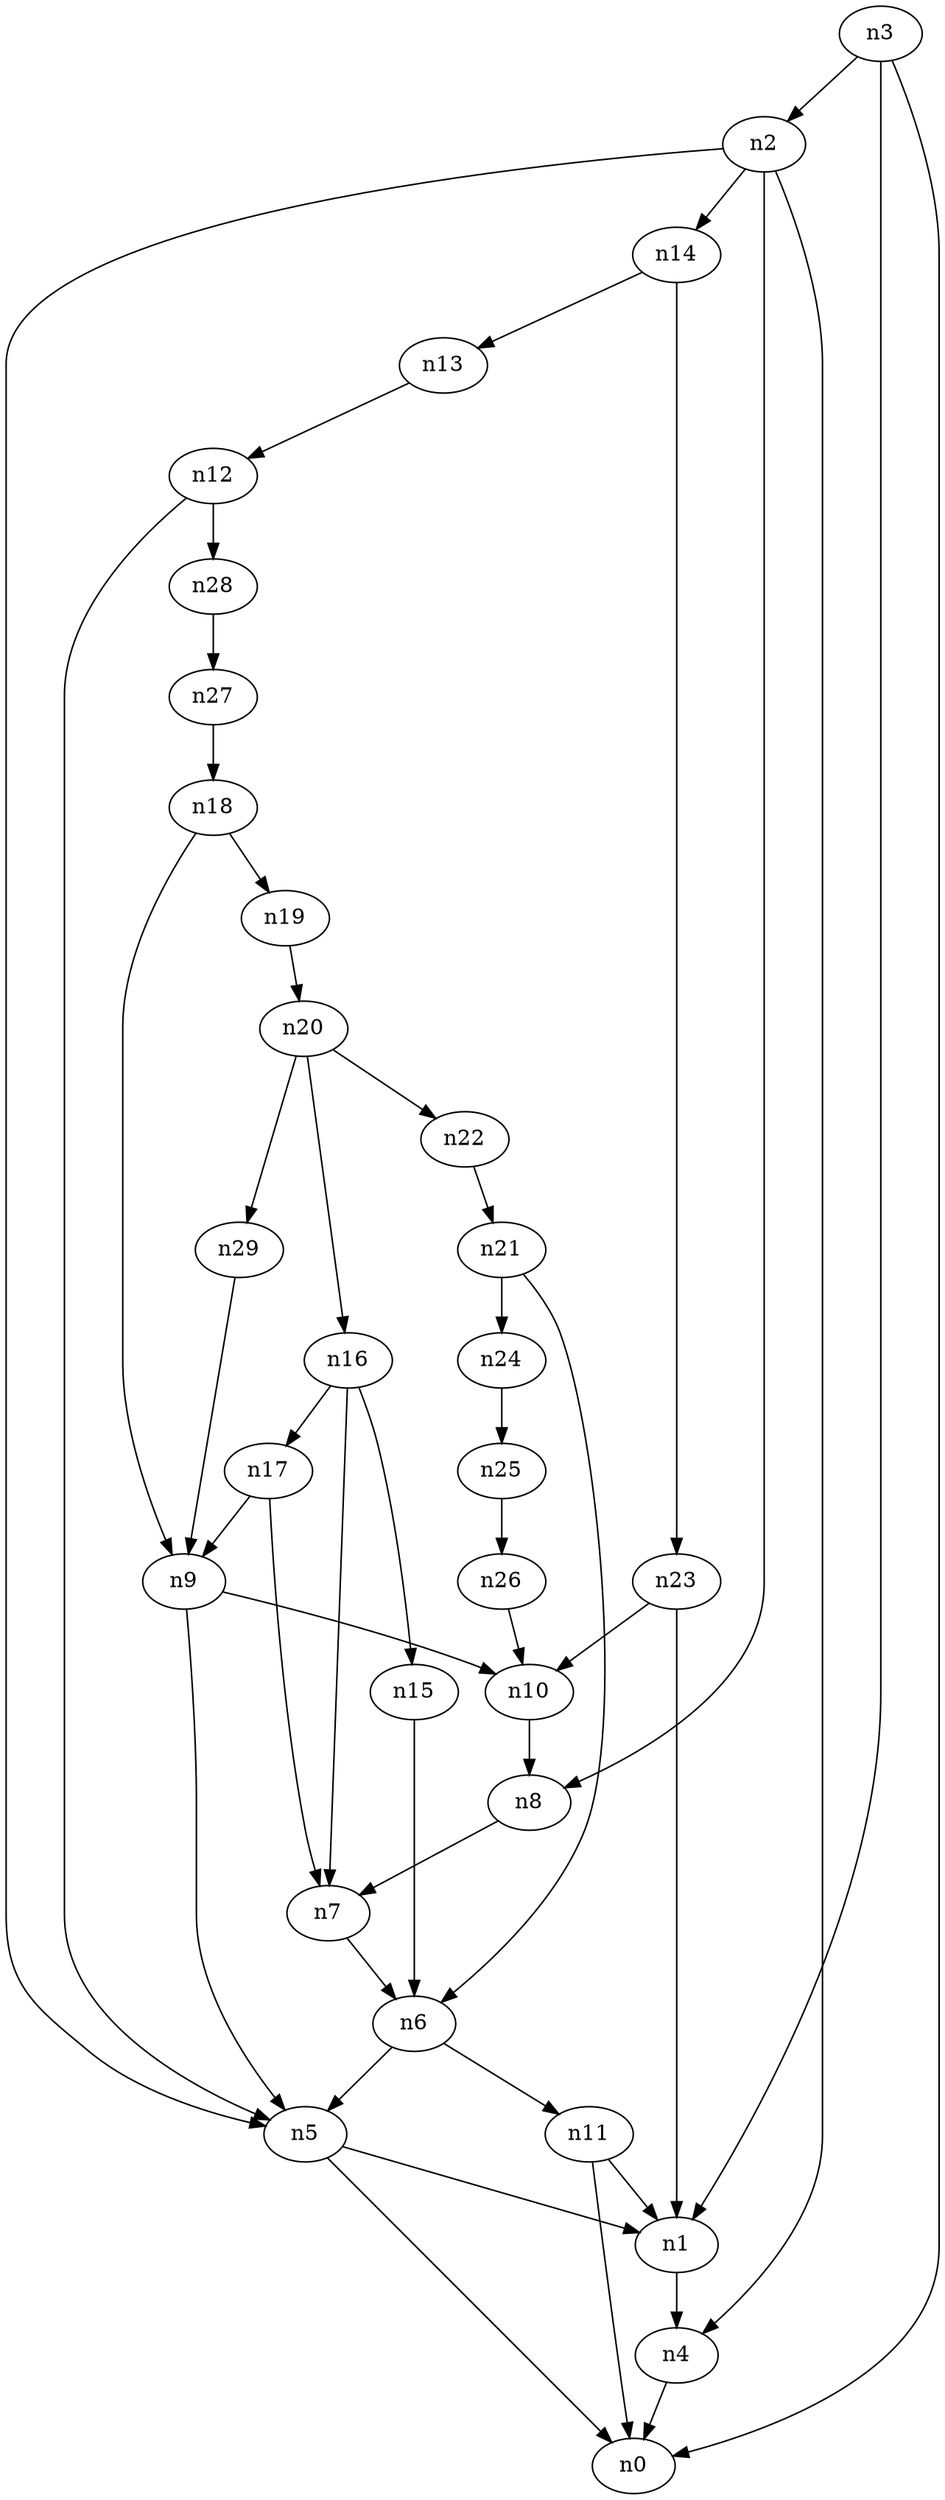 digraph G {
	n1 -> n4	 [_graphml_id=e4];
	n2 -> n4	 [_graphml_id=e7];
	n2 -> n5	 [_graphml_id=e8];
	n2 -> n8	 [_graphml_id=e12];
	n2 -> n14	 [_graphml_id=e22];
	n3 -> n0	 [_graphml_id=e0];
	n3 -> n1	 [_graphml_id=e3];
	n3 -> n2	 [_graphml_id=e6];
	n4 -> n0	 [_graphml_id=e1];
	n5 -> n0	 [_graphml_id=e2];
	n5 -> n1	 [_graphml_id=e5];
	n6 -> n5	 [_graphml_id=e9];
	n6 -> n11	 [_graphml_id=e18];
	n7 -> n6	 [_graphml_id=e10];
	n8 -> n7	 [_graphml_id=e11];
	n9 -> n5	 [_graphml_id=e13];
	n9 -> n10	 [_graphml_id=e14];
	n10 -> n8	 [_graphml_id=e15];
	n11 -> n0	 [_graphml_id=e16];
	n11 -> n1	 [_graphml_id=e17];
	n12 -> n5	 [_graphml_id=e19];
	n12 -> n28	 [_graphml_id=e45];
	n13 -> n12	 [_graphml_id=e20];
	n14 -> n13	 [_graphml_id=e21];
	n14 -> n23	 [_graphml_id=e38];
	n15 -> n6	 [_graphml_id=e23];
	n16 -> n7	 [_graphml_id=e25];
	n16 -> n15	 [_graphml_id=e24];
	n16 -> n17	 [_graphml_id=e28];
	n17 -> n7	 [_graphml_id=e26];
	n17 -> n9	 [_graphml_id=e27];
	n18 -> n9	 [_graphml_id=e29];
	n18 -> n19	 [_graphml_id=e30];
	n19 -> n20	 [_graphml_id=e31];
	n20 -> n16	 [_graphml_id=e32];
	n20 -> n22	 [_graphml_id=e35];
	n20 -> n29	 [_graphml_id=e47];
	n21 -> n6	 [_graphml_id=e33];
	n21 -> n24	 [_graphml_id=e39];
	n22 -> n21	 [_graphml_id=e34];
	n23 -> n1	 [_graphml_id=e37];
	n23 -> n10	 [_graphml_id=e36];
	n24 -> n25	 [_graphml_id=e40];
	n25 -> n26	 [_graphml_id=e41];
	n26 -> n10	 [_graphml_id=e42];
	n27 -> n18	 [_graphml_id=e43];
	n28 -> n27	 [_graphml_id=e44];
	n29 -> n9	 [_graphml_id=e46];
}
